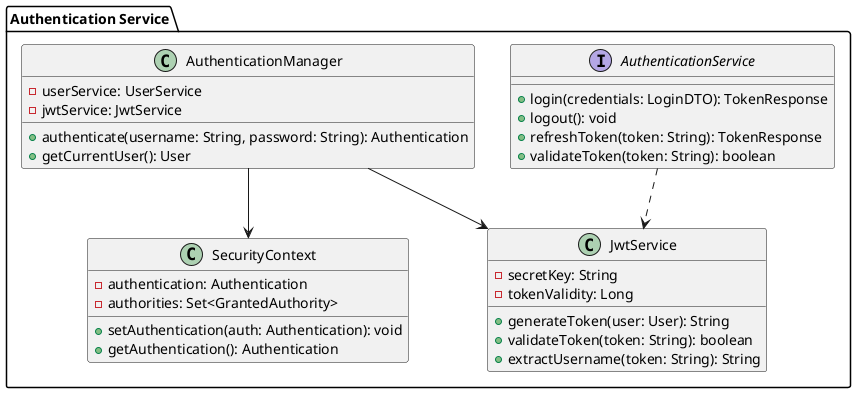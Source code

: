 @startuml
package "Authentication Service" {
  interface AuthenticationService {
    +login(credentials: LoginDTO): TokenResponse
    +logout(): void
    +refreshToken(token: String): TokenResponse
    +validateToken(token: String): boolean
  }

  class JwtService {
    -secretKey: String
    -tokenValidity: Long
    +generateToken(user: User): String
    +validateToken(token: String): boolean
    +extractUsername(token: String): String
  }

  class AuthenticationManager {
    -userService: UserService
    -jwtService: JwtService
    +authenticate(username: String, password: String): Authentication
    +getCurrentUser(): User
  }

  class SecurityContext {
    -authentication: Authentication
    -authorities: Set<GrantedAuthority>
    +setAuthentication(auth: Authentication): void
    +getAuthentication(): Authentication
  }

  AuthenticationService ..> JwtService
  AuthenticationManager --> JwtService
  AuthenticationManager --> SecurityContext
}
@enduml 